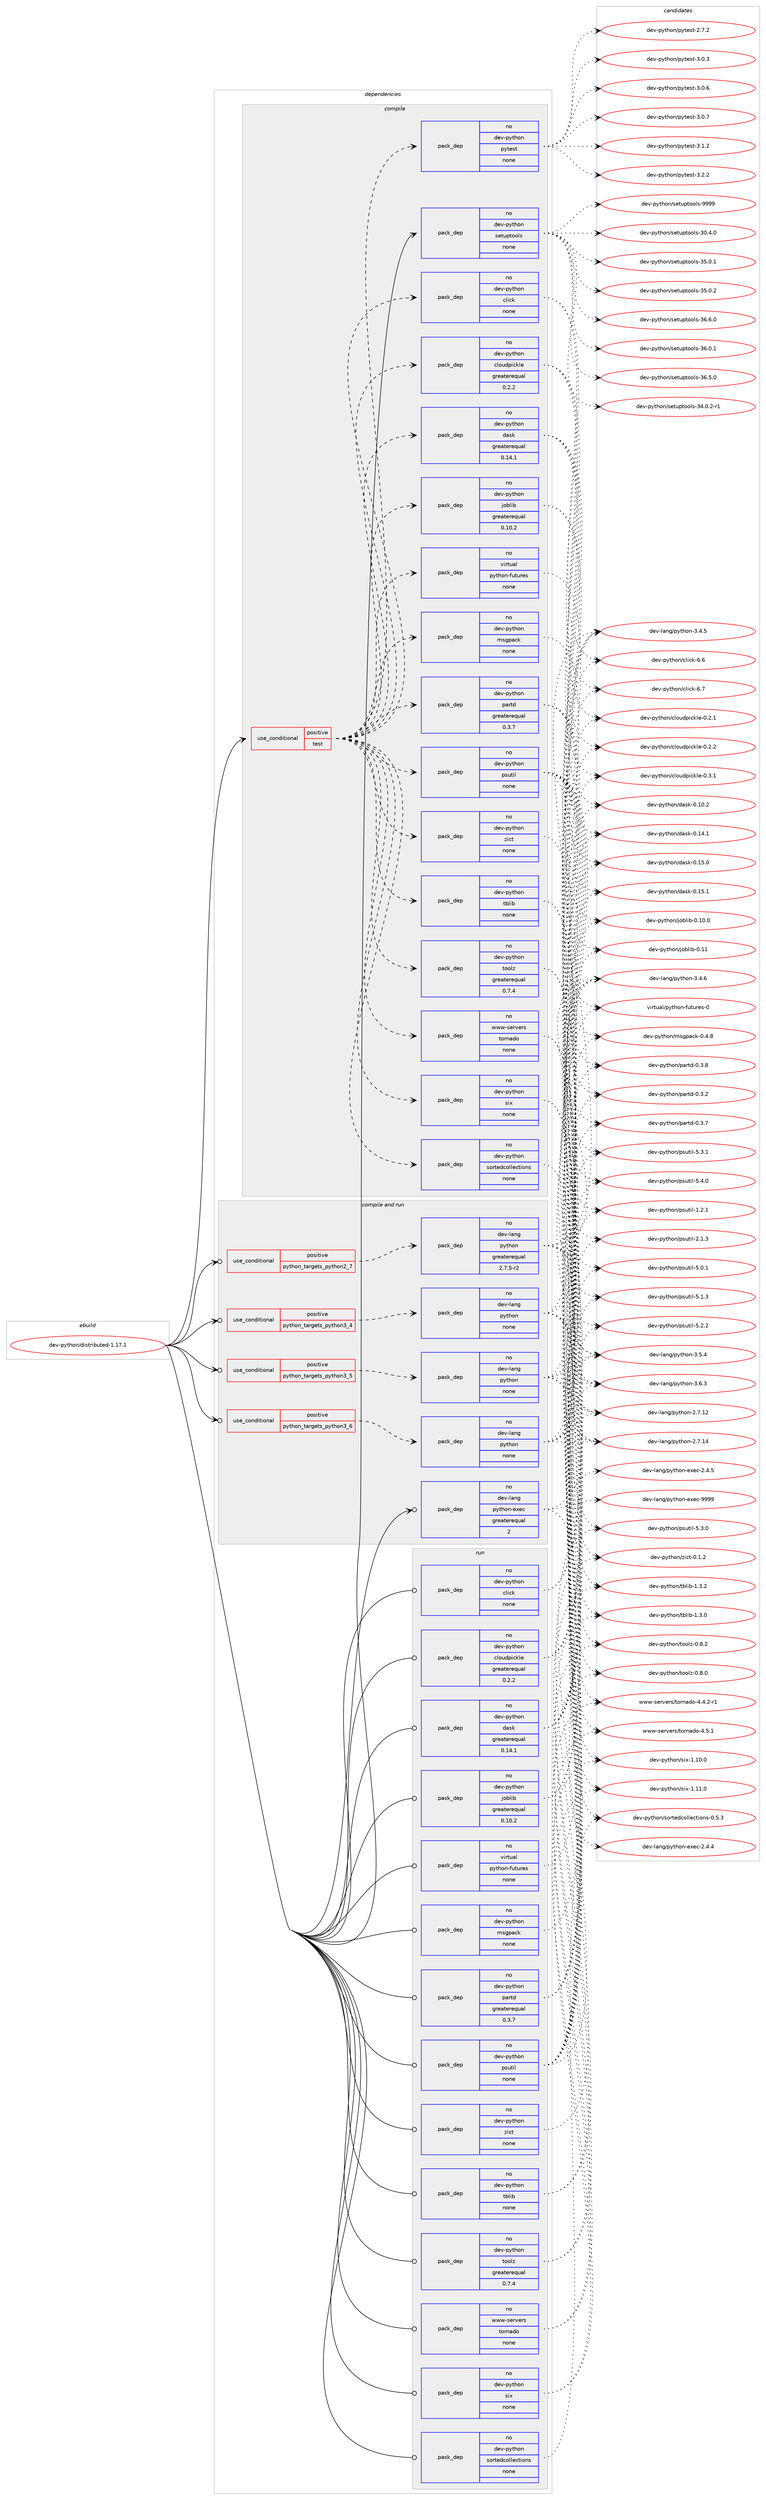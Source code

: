 digraph prolog {

# *************
# Graph options
# *************

newrank=true;
concentrate=true;
compound=true;
graph [rankdir=LR,fontname=Helvetica,fontsize=10,ranksep=1.5];#, ranksep=2.5, nodesep=0.2];
edge  [arrowhead=vee];
node  [fontname=Helvetica,fontsize=10];

# **********
# The ebuild
# **********

subgraph cluster_leftcol {
color=gray;
rank=same;
label=<<i>ebuild</i>>;
id [label="dev-python/distributed-1.17.1", color=red, width=4, href="../dev-python/distributed-1.17.1.svg"];
}

# ****************
# The dependencies
# ****************

subgraph cluster_midcol {
color=gray;
label=<<i>dependencies</i>>;
subgraph cluster_compile {
fillcolor="#eeeeee";
style=filled;
label=<<i>compile</i>>;
subgraph cond31551 {
dependency153278 [label=<<TABLE BORDER="0" CELLBORDER="1" CELLSPACING="0" CELLPADDING="4"><TR><TD ROWSPAN="3" CELLPADDING="10">use_conditional</TD></TR><TR><TD>positive</TD></TR><TR><TD>test</TD></TR></TABLE>>, shape=none, color=red];
subgraph pack117895 {
dependency153279 [label=<<TABLE BORDER="0" CELLBORDER="1" CELLSPACING="0" CELLPADDING="4" WIDTH="220"><TR><TD ROWSPAN="6" CELLPADDING="30">pack_dep</TD></TR><TR><TD WIDTH="110">no</TD></TR><TR><TD>dev-python</TD></TR><TR><TD>click</TD></TR><TR><TD>none</TD></TR><TR><TD></TD></TR></TABLE>>, shape=none, color=blue];
}
dependency153278:e -> dependency153279:w [weight=20,style="dashed",arrowhead="vee"];
subgraph pack117896 {
dependency153280 [label=<<TABLE BORDER="0" CELLBORDER="1" CELLSPACING="0" CELLPADDING="4" WIDTH="220"><TR><TD ROWSPAN="6" CELLPADDING="30">pack_dep</TD></TR><TR><TD WIDTH="110">no</TD></TR><TR><TD>dev-python</TD></TR><TR><TD>cloudpickle</TD></TR><TR><TD>greaterequal</TD></TR><TR><TD>0.2.2</TD></TR></TABLE>>, shape=none, color=blue];
}
dependency153278:e -> dependency153280:w [weight=20,style="dashed",arrowhead="vee"];
subgraph pack117897 {
dependency153281 [label=<<TABLE BORDER="0" CELLBORDER="1" CELLSPACING="0" CELLPADDING="4" WIDTH="220"><TR><TD ROWSPAN="6" CELLPADDING="30">pack_dep</TD></TR><TR><TD WIDTH="110">no</TD></TR><TR><TD>dev-python</TD></TR><TR><TD>dask</TD></TR><TR><TD>greaterequal</TD></TR><TR><TD>0.14.1</TD></TR></TABLE>>, shape=none, color=blue];
}
dependency153278:e -> dependency153281:w [weight=20,style="dashed",arrowhead="vee"];
subgraph pack117898 {
dependency153282 [label=<<TABLE BORDER="0" CELLBORDER="1" CELLSPACING="0" CELLPADDING="4" WIDTH="220"><TR><TD ROWSPAN="6" CELLPADDING="30">pack_dep</TD></TR><TR><TD WIDTH="110">no</TD></TR><TR><TD>dev-python</TD></TR><TR><TD>joblib</TD></TR><TR><TD>greaterequal</TD></TR><TR><TD>0.10.2</TD></TR></TABLE>>, shape=none, color=blue];
}
dependency153278:e -> dependency153282:w [weight=20,style="dashed",arrowhead="vee"];
subgraph pack117899 {
dependency153283 [label=<<TABLE BORDER="0" CELLBORDER="1" CELLSPACING="0" CELLPADDING="4" WIDTH="220"><TR><TD ROWSPAN="6" CELLPADDING="30">pack_dep</TD></TR><TR><TD WIDTH="110">no</TD></TR><TR><TD>dev-python</TD></TR><TR><TD>msgpack</TD></TR><TR><TD>none</TD></TR><TR><TD></TD></TR></TABLE>>, shape=none, color=blue];
}
dependency153278:e -> dependency153283:w [weight=20,style="dashed",arrowhead="vee"];
subgraph pack117900 {
dependency153284 [label=<<TABLE BORDER="0" CELLBORDER="1" CELLSPACING="0" CELLPADDING="4" WIDTH="220"><TR><TD ROWSPAN="6" CELLPADDING="30">pack_dep</TD></TR><TR><TD WIDTH="110">no</TD></TR><TR><TD>dev-python</TD></TR><TR><TD>partd</TD></TR><TR><TD>greaterequal</TD></TR><TR><TD>0.3.7</TD></TR></TABLE>>, shape=none, color=blue];
}
dependency153278:e -> dependency153284:w [weight=20,style="dashed",arrowhead="vee"];
subgraph pack117901 {
dependency153285 [label=<<TABLE BORDER="0" CELLBORDER="1" CELLSPACING="0" CELLPADDING="4" WIDTH="220"><TR><TD ROWSPAN="6" CELLPADDING="30">pack_dep</TD></TR><TR><TD WIDTH="110">no</TD></TR><TR><TD>dev-python</TD></TR><TR><TD>psutil</TD></TR><TR><TD>none</TD></TR><TR><TD></TD></TR></TABLE>>, shape=none, color=blue];
}
dependency153278:e -> dependency153285:w [weight=20,style="dashed",arrowhead="vee"];
subgraph pack117902 {
dependency153286 [label=<<TABLE BORDER="0" CELLBORDER="1" CELLSPACING="0" CELLPADDING="4" WIDTH="220"><TR><TD ROWSPAN="6" CELLPADDING="30">pack_dep</TD></TR><TR><TD WIDTH="110">no</TD></TR><TR><TD>dev-python</TD></TR><TR><TD>six</TD></TR><TR><TD>none</TD></TR><TR><TD></TD></TR></TABLE>>, shape=none, color=blue];
}
dependency153278:e -> dependency153286:w [weight=20,style="dashed",arrowhead="vee"];
subgraph pack117903 {
dependency153287 [label=<<TABLE BORDER="0" CELLBORDER="1" CELLSPACING="0" CELLPADDING="4" WIDTH="220"><TR><TD ROWSPAN="6" CELLPADDING="30">pack_dep</TD></TR><TR><TD WIDTH="110">no</TD></TR><TR><TD>dev-python</TD></TR><TR><TD>sortedcollections</TD></TR><TR><TD>none</TD></TR><TR><TD></TD></TR></TABLE>>, shape=none, color=blue];
}
dependency153278:e -> dependency153287:w [weight=20,style="dashed",arrowhead="vee"];
subgraph pack117904 {
dependency153288 [label=<<TABLE BORDER="0" CELLBORDER="1" CELLSPACING="0" CELLPADDING="4" WIDTH="220"><TR><TD ROWSPAN="6" CELLPADDING="30">pack_dep</TD></TR><TR><TD WIDTH="110">no</TD></TR><TR><TD>dev-python</TD></TR><TR><TD>tblib</TD></TR><TR><TD>none</TD></TR><TR><TD></TD></TR></TABLE>>, shape=none, color=blue];
}
dependency153278:e -> dependency153288:w [weight=20,style="dashed",arrowhead="vee"];
subgraph pack117905 {
dependency153289 [label=<<TABLE BORDER="0" CELLBORDER="1" CELLSPACING="0" CELLPADDING="4" WIDTH="220"><TR><TD ROWSPAN="6" CELLPADDING="30">pack_dep</TD></TR><TR><TD WIDTH="110">no</TD></TR><TR><TD>dev-python</TD></TR><TR><TD>toolz</TD></TR><TR><TD>greaterequal</TD></TR><TR><TD>0.7.4</TD></TR></TABLE>>, shape=none, color=blue];
}
dependency153278:e -> dependency153289:w [weight=20,style="dashed",arrowhead="vee"];
subgraph pack117906 {
dependency153290 [label=<<TABLE BORDER="0" CELLBORDER="1" CELLSPACING="0" CELLPADDING="4" WIDTH="220"><TR><TD ROWSPAN="6" CELLPADDING="30">pack_dep</TD></TR><TR><TD WIDTH="110">no</TD></TR><TR><TD>dev-python</TD></TR><TR><TD>zict</TD></TR><TR><TD>none</TD></TR><TR><TD></TD></TR></TABLE>>, shape=none, color=blue];
}
dependency153278:e -> dependency153290:w [weight=20,style="dashed",arrowhead="vee"];
subgraph pack117907 {
dependency153291 [label=<<TABLE BORDER="0" CELLBORDER="1" CELLSPACING="0" CELLPADDING="4" WIDTH="220"><TR><TD ROWSPAN="6" CELLPADDING="30">pack_dep</TD></TR><TR><TD WIDTH="110">no</TD></TR><TR><TD>www-servers</TD></TR><TR><TD>tornado</TD></TR><TR><TD>none</TD></TR><TR><TD></TD></TR></TABLE>>, shape=none, color=blue];
}
dependency153278:e -> dependency153291:w [weight=20,style="dashed",arrowhead="vee"];
subgraph pack117908 {
dependency153292 [label=<<TABLE BORDER="0" CELLBORDER="1" CELLSPACING="0" CELLPADDING="4" WIDTH="220"><TR><TD ROWSPAN="6" CELLPADDING="30">pack_dep</TD></TR><TR><TD WIDTH="110">no</TD></TR><TR><TD>virtual</TD></TR><TR><TD>python-futures</TD></TR><TR><TD>none</TD></TR><TR><TD></TD></TR></TABLE>>, shape=none, color=blue];
}
dependency153278:e -> dependency153292:w [weight=20,style="dashed",arrowhead="vee"];
subgraph pack117909 {
dependency153293 [label=<<TABLE BORDER="0" CELLBORDER="1" CELLSPACING="0" CELLPADDING="4" WIDTH="220"><TR><TD ROWSPAN="6" CELLPADDING="30">pack_dep</TD></TR><TR><TD WIDTH="110">no</TD></TR><TR><TD>dev-python</TD></TR><TR><TD>pytest</TD></TR><TR><TD>none</TD></TR><TR><TD></TD></TR></TABLE>>, shape=none, color=blue];
}
dependency153278:e -> dependency153293:w [weight=20,style="dashed",arrowhead="vee"];
}
id:e -> dependency153278:w [weight=20,style="solid",arrowhead="vee"];
subgraph pack117910 {
dependency153294 [label=<<TABLE BORDER="0" CELLBORDER="1" CELLSPACING="0" CELLPADDING="4" WIDTH="220"><TR><TD ROWSPAN="6" CELLPADDING="30">pack_dep</TD></TR><TR><TD WIDTH="110">no</TD></TR><TR><TD>dev-python</TD></TR><TR><TD>setuptools</TD></TR><TR><TD>none</TD></TR><TR><TD></TD></TR></TABLE>>, shape=none, color=blue];
}
id:e -> dependency153294:w [weight=20,style="solid",arrowhead="vee"];
}
subgraph cluster_compileandrun {
fillcolor="#eeeeee";
style=filled;
label=<<i>compile and run</i>>;
subgraph cond31552 {
dependency153295 [label=<<TABLE BORDER="0" CELLBORDER="1" CELLSPACING="0" CELLPADDING="4"><TR><TD ROWSPAN="3" CELLPADDING="10">use_conditional</TD></TR><TR><TD>positive</TD></TR><TR><TD>python_targets_python2_7</TD></TR></TABLE>>, shape=none, color=red];
subgraph pack117911 {
dependency153296 [label=<<TABLE BORDER="0" CELLBORDER="1" CELLSPACING="0" CELLPADDING="4" WIDTH="220"><TR><TD ROWSPAN="6" CELLPADDING="30">pack_dep</TD></TR><TR><TD WIDTH="110">no</TD></TR><TR><TD>dev-lang</TD></TR><TR><TD>python</TD></TR><TR><TD>greaterequal</TD></TR><TR><TD>2.7.5-r2</TD></TR></TABLE>>, shape=none, color=blue];
}
dependency153295:e -> dependency153296:w [weight=20,style="dashed",arrowhead="vee"];
}
id:e -> dependency153295:w [weight=20,style="solid",arrowhead="odotvee"];
subgraph cond31553 {
dependency153297 [label=<<TABLE BORDER="0" CELLBORDER="1" CELLSPACING="0" CELLPADDING="4"><TR><TD ROWSPAN="3" CELLPADDING="10">use_conditional</TD></TR><TR><TD>positive</TD></TR><TR><TD>python_targets_python3_4</TD></TR></TABLE>>, shape=none, color=red];
subgraph pack117912 {
dependency153298 [label=<<TABLE BORDER="0" CELLBORDER="1" CELLSPACING="0" CELLPADDING="4" WIDTH="220"><TR><TD ROWSPAN="6" CELLPADDING="30">pack_dep</TD></TR><TR><TD WIDTH="110">no</TD></TR><TR><TD>dev-lang</TD></TR><TR><TD>python</TD></TR><TR><TD>none</TD></TR><TR><TD></TD></TR></TABLE>>, shape=none, color=blue];
}
dependency153297:e -> dependency153298:w [weight=20,style="dashed",arrowhead="vee"];
}
id:e -> dependency153297:w [weight=20,style="solid",arrowhead="odotvee"];
subgraph cond31554 {
dependency153299 [label=<<TABLE BORDER="0" CELLBORDER="1" CELLSPACING="0" CELLPADDING="4"><TR><TD ROWSPAN="3" CELLPADDING="10">use_conditional</TD></TR><TR><TD>positive</TD></TR><TR><TD>python_targets_python3_5</TD></TR></TABLE>>, shape=none, color=red];
subgraph pack117913 {
dependency153300 [label=<<TABLE BORDER="0" CELLBORDER="1" CELLSPACING="0" CELLPADDING="4" WIDTH="220"><TR><TD ROWSPAN="6" CELLPADDING="30">pack_dep</TD></TR><TR><TD WIDTH="110">no</TD></TR><TR><TD>dev-lang</TD></TR><TR><TD>python</TD></TR><TR><TD>none</TD></TR><TR><TD></TD></TR></TABLE>>, shape=none, color=blue];
}
dependency153299:e -> dependency153300:w [weight=20,style="dashed",arrowhead="vee"];
}
id:e -> dependency153299:w [weight=20,style="solid",arrowhead="odotvee"];
subgraph cond31555 {
dependency153301 [label=<<TABLE BORDER="0" CELLBORDER="1" CELLSPACING="0" CELLPADDING="4"><TR><TD ROWSPAN="3" CELLPADDING="10">use_conditional</TD></TR><TR><TD>positive</TD></TR><TR><TD>python_targets_python3_6</TD></TR></TABLE>>, shape=none, color=red];
subgraph pack117914 {
dependency153302 [label=<<TABLE BORDER="0" CELLBORDER="1" CELLSPACING="0" CELLPADDING="4" WIDTH="220"><TR><TD ROWSPAN="6" CELLPADDING="30">pack_dep</TD></TR><TR><TD WIDTH="110">no</TD></TR><TR><TD>dev-lang</TD></TR><TR><TD>python</TD></TR><TR><TD>none</TD></TR><TR><TD></TD></TR></TABLE>>, shape=none, color=blue];
}
dependency153301:e -> dependency153302:w [weight=20,style="dashed",arrowhead="vee"];
}
id:e -> dependency153301:w [weight=20,style="solid",arrowhead="odotvee"];
subgraph pack117915 {
dependency153303 [label=<<TABLE BORDER="0" CELLBORDER="1" CELLSPACING="0" CELLPADDING="4" WIDTH="220"><TR><TD ROWSPAN="6" CELLPADDING="30">pack_dep</TD></TR><TR><TD WIDTH="110">no</TD></TR><TR><TD>dev-lang</TD></TR><TR><TD>python-exec</TD></TR><TR><TD>greaterequal</TD></TR><TR><TD>2</TD></TR></TABLE>>, shape=none, color=blue];
}
id:e -> dependency153303:w [weight=20,style="solid",arrowhead="odotvee"];
}
subgraph cluster_run {
fillcolor="#eeeeee";
style=filled;
label=<<i>run</i>>;
subgraph pack117916 {
dependency153304 [label=<<TABLE BORDER="0" CELLBORDER="1" CELLSPACING="0" CELLPADDING="4" WIDTH="220"><TR><TD ROWSPAN="6" CELLPADDING="30">pack_dep</TD></TR><TR><TD WIDTH="110">no</TD></TR><TR><TD>dev-python</TD></TR><TR><TD>click</TD></TR><TR><TD>none</TD></TR><TR><TD></TD></TR></TABLE>>, shape=none, color=blue];
}
id:e -> dependency153304:w [weight=20,style="solid",arrowhead="odot"];
subgraph pack117917 {
dependency153305 [label=<<TABLE BORDER="0" CELLBORDER="1" CELLSPACING="0" CELLPADDING="4" WIDTH="220"><TR><TD ROWSPAN="6" CELLPADDING="30">pack_dep</TD></TR><TR><TD WIDTH="110">no</TD></TR><TR><TD>dev-python</TD></TR><TR><TD>cloudpickle</TD></TR><TR><TD>greaterequal</TD></TR><TR><TD>0.2.2</TD></TR></TABLE>>, shape=none, color=blue];
}
id:e -> dependency153305:w [weight=20,style="solid",arrowhead="odot"];
subgraph pack117918 {
dependency153306 [label=<<TABLE BORDER="0" CELLBORDER="1" CELLSPACING="0" CELLPADDING="4" WIDTH="220"><TR><TD ROWSPAN="6" CELLPADDING="30">pack_dep</TD></TR><TR><TD WIDTH="110">no</TD></TR><TR><TD>dev-python</TD></TR><TR><TD>dask</TD></TR><TR><TD>greaterequal</TD></TR><TR><TD>0.14.1</TD></TR></TABLE>>, shape=none, color=blue];
}
id:e -> dependency153306:w [weight=20,style="solid",arrowhead="odot"];
subgraph pack117919 {
dependency153307 [label=<<TABLE BORDER="0" CELLBORDER="1" CELLSPACING="0" CELLPADDING="4" WIDTH="220"><TR><TD ROWSPAN="6" CELLPADDING="30">pack_dep</TD></TR><TR><TD WIDTH="110">no</TD></TR><TR><TD>dev-python</TD></TR><TR><TD>joblib</TD></TR><TR><TD>greaterequal</TD></TR><TR><TD>0.10.2</TD></TR></TABLE>>, shape=none, color=blue];
}
id:e -> dependency153307:w [weight=20,style="solid",arrowhead="odot"];
subgraph pack117920 {
dependency153308 [label=<<TABLE BORDER="0" CELLBORDER="1" CELLSPACING="0" CELLPADDING="4" WIDTH="220"><TR><TD ROWSPAN="6" CELLPADDING="30">pack_dep</TD></TR><TR><TD WIDTH="110">no</TD></TR><TR><TD>dev-python</TD></TR><TR><TD>msgpack</TD></TR><TR><TD>none</TD></TR><TR><TD></TD></TR></TABLE>>, shape=none, color=blue];
}
id:e -> dependency153308:w [weight=20,style="solid",arrowhead="odot"];
subgraph pack117921 {
dependency153309 [label=<<TABLE BORDER="0" CELLBORDER="1" CELLSPACING="0" CELLPADDING="4" WIDTH="220"><TR><TD ROWSPAN="6" CELLPADDING="30">pack_dep</TD></TR><TR><TD WIDTH="110">no</TD></TR><TR><TD>dev-python</TD></TR><TR><TD>partd</TD></TR><TR><TD>greaterequal</TD></TR><TR><TD>0.3.7</TD></TR></TABLE>>, shape=none, color=blue];
}
id:e -> dependency153309:w [weight=20,style="solid",arrowhead="odot"];
subgraph pack117922 {
dependency153310 [label=<<TABLE BORDER="0" CELLBORDER="1" CELLSPACING="0" CELLPADDING="4" WIDTH="220"><TR><TD ROWSPAN="6" CELLPADDING="30">pack_dep</TD></TR><TR><TD WIDTH="110">no</TD></TR><TR><TD>dev-python</TD></TR><TR><TD>psutil</TD></TR><TR><TD>none</TD></TR><TR><TD></TD></TR></TABLE>>, shape=none, color=blue];
}
id:e -> dependency153310:w [weight=20,style="solid",arrowhead="odot"];
subgraph pack117923 {
dependency153311 [label=<<TABLE BORDER="0" CELLBORDER="1" CELLSPACING="0" CELLPADDING="4" WIDTH="220"><TR><TD ROWSPAN="6" CELLPADDING="30">pack_dep</TD></TR><TR><TD WIDTH="110">no</TD></TR><TR><TD>dev-python</TD></TR><TR><TD>six</TD></TR><TR><TD>none</TD></TR><TR><TD></TD></TR></TABLE>>, shape=none, color=blue];
}
id:e -> dependency153311:w [weight=20,style="solid",arrowhead="odot"];
subgraph pack117924 {
dependency153312 [label=<<TABLE BORDER="0" CELLBORDER="1" CELLSPACING="0" CELLPADDING="4" WIDTH="220"><TR><TD ROWSPAN="6" CELLPADDING="30">pack_dep</TD></TR><TR><TD WIDTH="110">no</TD></TR><TR><TD>dev-python</TD></TR><TR><TD>sortedcollections</TD></TR><TR><TD>none</TD></TR><TR><TD></TD></TR></TABLE>>, shape=none, color=blue];
}
id:e -> dependency153312:w [weight=20,style="solid",arrowhead="odot"];
subgraph pack117925 {
dependency153313 [label=<<TABLE BORDER="0" CELLBORDER="1" CELLSPACING="0" CELLPADDING="4" WIDTH="220"><TR><TD ROWSPAN="6" CELLPADDING="30">pack_dep</TD></TR><TR><TD WIDTH="110">no</TD></TR><TR><TD>dev-python</TD></TR><TR><TD>tblib</TD></TR><TR><TD>none</TD></TR><TR><TD></TD></TR></TABLE>>, shape=none, color=blue];
}
id:e -> dependency153313:w [weight=20,style="solid",arrowhead="odot"];
subgraph pack117926 {
dependency153314 [label=<<TABLE BORDER="0" CELLBORDER="1" CELLSPACING="0" CELLPADDING="4" WIDTH="220"><TR><TD ROWSPAN="6" CELLPADDING="30">pack_dep</TD></TR><TR><TD WIDTH="110">no</TD></TR><TR><TD>dev-python</TD></TR><TR><TD>toolz</TD></TR><TR><TD>greaterequal</TD></TR><TR><TD>0.7.4</TD></TR></TABLE>>, shape=none, color=blue];
}
id:e -> dependency153314:w [weight=20,style="solid",arrowhead="odot"];
subgraph pack117927 {
dependency153315 [label=<<TABLE BORDER="0" CELLBORDER="1" CELLSPACING="0" CELLPADDING="4" WIDTH="220"><TR><TD ROWSPAN="6" CELLPADDING="30">pack_dep</TD></TR><TR><TD WIDTH="110">no</TD></TR><TR><TD>dev-python</TD></TR><TR><TD>zict</TD></TR><TR><TD>none</TD></TR><TR><TD></TD></TR></TABLE>>, shape=none, color=blue];
}
id:e -> dependency153315:w [weight=20,style="solid",arrowhead="odot"];
subgraph pack117928 {
dependency153316 [label=<<TABLE BORDER="0" CELLBORDER="1" CELLSPACING="0" CELLPADDING="4" WIDTH="220"><TR><TD ROWSPAN="6" CELLPADDING="30">pack_dep</TD></TR><TR><TD WIDTH="110">no</TD></TR><TR><TD>virtual</TD></TR><TR><TD>python-futures</TD></TR><TR><TD>none</TD></TR><TR><TD></TD></TR></TABLE>>, shape=none, color=blue];
}
id:e -> dependency153316:w [weight=20,style="solid",arrowhead="odot"];
subgraph pack117929 {
dependency153317 [label=<<TABLE BORDER="0" CELLBORDER="1" CELLSPACING="0" CELLPADDING="4" WIDTH="220"><TR><TD ROWSPAN="6" CELLPADDING="30">pack_dep</TD></TR><TR><TD WIDTH="110">no</TD></TR><TR><TD>www-servers</TD></TR><TR><TD>tornado</TD></TR><TR><TD>none</TD></TR><TR><TD></TD></TR></TABLE>>, shape=none, color=blue];
}
id:e -> dependency153317:w [weight=20,style="solid",arrowhead="odot"];
}
}

# **************
# The candidates
# **************

subgraph cluster_choices {
rank=same;
color=gray;
label=<<i>candidates</i>>;

subgraph choice117895 {
color=black;
nodesep=1;
choice1001011184511212111610411111047991081059910745544654 [label="dev-python/click-6.6", color=red, width=4,href="../dev-python/click-6.6.svg"];
choice1001011184511212111610411111047991081059910745544655 [label="dev-python/click-6.7", color=red, width=4,href="../dev-python/click-6.7.svg"];
dependency153279:e -> choice1001011184511212111610411111047991081059910745544654:w [style=dotted,weight="100"];
dependency153279:e -> choice1001011184511212111610411111047991081059910745544655:w [style=dotted,weight="100"];
}
subgraph choice117896 {
color=black;
nodesep=1;
choice10010111845112121116104111110479910811111710011210599107108101454846504649 [label="dev-python/cloudpickle-0.2.1", color=red, width=4,href="../dev-python/cloudpickle-0.2.1.svg"];
choice10010111845112121116104111110479910811111710011210599107108101454846504650 [label="dev-python/cloudpickle-0.2.2", color=red, width=4,href="../dev-python/cloudpickle-0.2.2.svg"];
choice10010111845112121116104111110479910811111710011210599107108101454846514649 [label="dev-python/cloudpickle-0.3.1", color=red, width=4,href="../dev-python/cloudpickle-0.3.1.svg"];
dependency153280:e -> choice10010111845112121116104111110479910811111710011210599107108101454846504649:w [style=dotted,weight="100"];
dependency153280:e -> choice10010111845112121116104111110479910811111710011210599107108101454846504650:w [style=dotted,weight="100"];
dependency153280:e -> choice10010111845112121116104111110479910811111710011210599107108101454846514649:w [style=dotted,weight="100"];
}
subgraph choice117897 {
color=black;
nodesep=1;
choice10010111845112121116104111110471009711510745484649484650 [label="dev-python/dask-0.10.2", color=red, width=4,href="../dev-python/dask-0.10.2.svg"];
choice10010111845112121116104111110471009711510745484649524649 [label="dev-python/dask-0.14.1", color=red, width=4,href="../dev-python/dask-0.14.1.svg"];
choice10010111845112121116104111110471009711510745484649534648 [label="dev-python/dask-0.15.0", color=red, width=4,href="../dev-python/dask-0.15.0.svg"];
choice10010111845112121116104111110471009711510745484649534649 [label="dev-python/dask-0.15.1", color=red, width=4,href="../dev-python/dask-0.15.1.svg"];
dependency153281:e -> choice10010111845112121116104111110471009711510745484649484650:w [style=dotted,weight="100"];
dependency153281:e -> choice10010111845112121116104111110471009711510745484649524649:w [style=dotted,weight="100"];
dependency153281:e -> choice10010111845112121116104111110471009711510745484649534648:w [style=dotted,weight="100"];
dependency153281:e -> choice10010111845112121116104111110471009711510745484649534649:w [style=dotted,weight="100"];
}
subgraph choice117898 {
color=black;
nodesep=1;
choice1001011184511212111610411111047106111981081059845484649484648 [label="dev-python/joblib-0.10.0", color=red, width=4,href="../dev-python/joblib-0.10.0.svg"];
choice100101118451121211161041111104710611198108105984548464949 [label="dev-python/joblib-0.11", color=red, width=4,href="../dev-python/joblib-0.11.svg"];
dependency153282:e -> choice1001011184511212111610411111047106111981081059845484649484648:w [style=dotted,weight="100"];
dependency153282:e -> choice100101118451121211161041111104710611198108105984548464949:w [style=dotted,weight="100"];
}
subgraph choice117899 {
color=black;
nodesep=1;
choice10010111845112121116104111110471091151031129799107454846524656 [label="dev-python/msgpack-0.4.8", color=red, width=4,href="../dev-python/msgpack-0.4.8.svg"];
dependency153283:e -> choice10010111845112121116104111110471091151031129799107454846524656:w [style=dotted,weight="100"];
}
subgraph choice117900 {
color=black;
nodesep=1;
choice100101118451121211161041111104711297114116100454846514650 [label="dev-python/partd-0.3.2", color=red, width=4,href="../dev-python/partd-0.3.2.svg"];
choice100101118451121211161041111104711297114116100454846514655 [label="dev-python/partd-0.3.7", color=red, width=4,href="../dev-python/partd-0.3.7.svg"];
choice100101118451121211161041111104711297114116100454846514656 [label="dev-python/partd-0.3.8", color=red, width=4,href="../dev-python/partd-0.3.8.svg"];
dependency153284:e -> choice100101118451121211161041111104711297114116100454846514650:w [style=dotted,weight="100"];
dependency153284:e -> choice100101118451121211161041111104711297114116100454846514655:w [style=dotted,weight="100"];
dependency153284:e -> choice100101118451121211161041111104711297114116100454846514656:w [style=dotted,weight="100"];
}
subgraph choice117901 {
color=black;
nodesep=1;
choice1001011184511212111610411111047112115117116105108454946504649 [label="dev-python/psutil-1.2.1", color=red, width=4,href="../dev-python/psutil-1.2.1.svg"];
choice1001011184511212111610411111047112115117116105108455046494651 [label="dev-python/psutil-2.1.3", color=red, width=4,href="../dev-python/psutil-2.1.3.svg"];
choice1001011184511212111610411111047112115117116105108455346484649 [label="dev-python/psutil-5.0.1", color=red, width=4,href="../dev-python/psutil-5.0.1.svg"];
choice1001011184511212111610411111047112115117116105108455346494651 [label="dev-python/psutil-5.1.3", color=red, width=4,href="../dev-python/psutil-5.1.3.svg"];
choice1001011184511212111610411111047112115117116105108455346504650 [label="dev-python/psutil-5.2.2", color=red, width=4,href="../dev-python/psutil-5.2.2.svg"];
choice1001011184511212111610411111047112115117116105108455346514648 [label="dev-python/psutil-5.3.0", color=red, width=4,href="../dev-python/psutil-5.3.0.svg"];
choice1001011184511212111610411111047112115117116105108455346514649 [label="dev-python/psutil-5.3.1", color=red, width=4,href="../dev-python/psutil-5.3.1.svg"];
choice1001011184511212111610411111047112115117116105108455346524648 [label="dev-python/psutil-5.4.0", color=red, width=4,href="../dev-python/psutil-5.4.0.svg"];
dependency153285:e -> choice1001011184511212111610411111047112115117116105108454946504649:w [style=dotted,weight="100"];
dependency153285:e -> choice1001011184511212111610411111047112115117116105108455046494651:w [style=dotted,weight="100"];
dependency153285:e -> choice1001011184511212111610411111047112115117116105108455346484649:w [style=dotted,weight="100"];
dependency153285:e -> choice1001011184511212111610411111047112115117116105108455346494651:w [style=dotted,weight="100"];
dependency153285:e -> choice1001011184511212111610411111047112115117116105108455346504650:w [style=dotted,weight="100"];
dependency153285:e -> choice1001011184511212111610411111047112115117116105108455346514648:w [style=dotted,weight="100"];
dependency153285:e -> choice1001011184511212111610411111047112115117116105108455346514649:w [style=dotted,weight="100"];
dependency153285:e -> choice1001011184511212111610411111047112115117116105108455346524648:w [style=dotted,weight="100"];
}
subgraph choice117902 {
color=black;
nodesep=1;
choice100101118451121211161041111104711510512045494649484648 [label="dev-python/six-1.10.0", color=red, width=4,href="../dev-python/six-1.10.0.svg"];
choice100101118451121211161041111104711510512045494649494648 [label="dev-python/six-1.11.0", color=red, width=4,href="../dev-python/six-1.11.0.svg"];
dependency153286:e -> choice100101118451121211161041111104711510512045494649484648:w [style=dotted,weight="100"];
dependency153286:e -> choice100101118451121211161041111104711510512045494649494648:w [style=dotted,weight="100"];
}
subgraph choice117903 {
color=black;
nodesep=1;
choice10010111845112121116104111110471151111141161011009911110810810199116105111110115454846534651 [label="dev-python/sortedcollections-0.5.3", color=red, width=4,href="../dev-python/sortedcollections-0.5.3.svg"];
dependency153287:e -> choice10010111845112121116104111110471151111141161011009911110810810199116105111110115454846534651:w [style=dotted,weight="100"];
}
subgraph choice117904 {
color=black;
nodesep=1;
choice10010111845112121116104111110471169810810598454946514648 [label="dev-python/tblib-1.3.0", color=red, width=4,href="../dev-python/tblib-1.3.0.svg"];
choice10010111845112121116104111110471169810810598454946514650 [label="dev-python/tblib-1.3.2", color=red, width=4,href="../dev-python/tblib-1.3.2.svg"];
dependency153288:e -> choice10010111845112121116104111110471169810810598454946514648:w [style=dotted,weight="100"];
dependency153288:e -> choice10010111845112121116104111110471169810810598454946514650:w [style=dotted,weight="100"];
}
subgraph choice117905 {
color=black;
nodesep=1;
choice1001011184511212111610411111047116111111108122454846564648 [label="dev-python/toolz-0.8.0", color=red, width=4,href="../dev-python/toolz-0.8.0.svg"];
choice1001011184511212111610411111047116111111108122454846564650 [label="dev-python/toolz-0.8.2", color=red, width=4,href="../dev-python/toolz-0.8.2.svg"];
dependency153289:e -> choice1001011184511212111610411111047116111111108122454846564648:w [style=dotted,weight="100"];
dependency153289:e -> choice1001011184511212111610411111047116111111108122454846564650:w [style=dotted,weight="100"];
}
subgraph choice117906 {
color=black;
nodesep=1;
choice100101118451121211161041111104712210599116454846494650 [label="dev-python/zict-0.1.2", color=red, width=4,href="../dev-python/zict-0.1.2.svg"];
dependency153290:e -> choice100101118451121211161041111104712210599116454846494650:w [style=dotted,weight="100"];
}
subgraph choice117907 {
color=black;
nodesep=1;
choice1191191194511510111411810111411547116111114110971001114552465246504511449 [label="www-servers/tornado-4.4.2-r1", color=red, width=4,href="../www-servers/tornado-4.4.2-r1.svg"];
choice119119119451151011141181011141154711611111411097100111455246534649 [label="www-servers/tornado-4.5.1", color=red, width=4,href="../www-servers/tornado-4.5.1.svg"];
dependency153291:e -> choice1191191194511510111411810111411547116111114110971001114552465246504511449:w [style=dotted,weight="100"];
dependency153291:e -> choice119119119451151011141181011141154711611111411097100111455246534649:w [style=dotted,weight="100"];
}
subgraph choice117908 {
color=black;
nodesep=1;
choice1181051141161179710847112121116104111110451021171161171141011154548 [label="virtual/python-futures-0", color=red, width=4,href="../virtual/python-futures-0.svg"];
dependency153292:e -> choice1181051141161179710847112121116104111110451021171161171141011154548:w [style=dotted,weight="100"];
}
subgraph choice117909 {
color=black;
nodesep=1;
choice1001011184511212111610411111047112121116101115116455046554650 [label="dev-python/pytest-2.7.2", color=red, width=4,href="../dev-python/pytest-2.7.2.svg"];
choice1001011184511212111610411111047112121116101115116455146484651 [label="dev-python/pytest-3.0.3", color=red, width=4,href="../dev-python/pytest-3.0.3.svg"];
choice1001011184511212111610411111047112121116101115116455146484654 [label="dev-python/pytest-3.0.6", color=red, width=4,href="../dev-python/pytest-3.0.6.svg"];
choice1001011184511212111610411111047112121116101115116455146484655 [label="dev-python/pytest-3.0.7", color=red, width=4,href="../dev-python/pytest-3.0.7.svg"];
choice1001011184511212111610411111047112121116101115116455146494650 [label="dev-python/pytest-3.1.2", color=red, width=4,href="../dev-python/pytest-3.1.2.svg"];
choice1001011184511212111610411111047112121116101115116455146504650 [label="dev-python/pytest-3.2.2", color=red, width=4,href="../dev-python/pytest-3.2.2.svg"];
dependency153293:e -> choice1001011184511212111610411111047112121116101115116455046554650:w [style=dotted,weight="100"];
dependency153293:e -> choice1001011184511212111610411111047112121116101115116455146484651:w [style=dotted,weight="100"];
dependency153293:e -> choice1001011184511212111610411111047112121116101115116455146484654:w [style=dotted,weight="100"];
dependency153293:e -> choice1001011184511212111610411111047112121116101115116455146484655:w [style=dotted,weight="100"];
dependency153293:e -> choice1001011184511212111610411111047112121116101115116455146494650:w [style=dotted,weight="100"];
dependency153293:e -> choice1001011184511212111610411111047112121116101115116455146504650:w [style=dotted,weight="100"];
}
subgraph choice117910 {
color=black;
nodesep=1;
choice100101118451121211161041111104711510111611711211611111110811545514846524648 [label="dev-python/setuptools-30.4.0", color=red, width=4,href="../dev-python/setuptools-30.4.0.svg"];
choice1001011184511212111610411111047115101116117112116111111108115455152464846504511449 [label="dev-python/setuptools-34.0.2-r1", color=red, width=4,href="../dev-python/setuptools-34.0.2-r1.svg"];
choice100101118451121211161041111104711510111611711211611111110811545515346484649 [label="dev-python/setuptools-35.0.1", color=red, width=4,href="../dev-python/setuptools-35.0.1.svg"];
choice100101118451121211161041111104711510111611711211611111110811545515346484650 [label="dev-python/setuptools-35.0.2", color=red, width=4,href="../dev-python/setuptools-35.0.2.svg"];
choice100101118451121211161041111104711510111611711211611111110811545515446484649 [label="dev-python/setuptools-36.0.1", color=red, width=4,href="../dev-python/setuptools-36.0.1.svg"];
choice100101118451121211161041111104711510111611711211611111110811545515446534648 [label="dev-python/setuptools-36.5.0", color=red, width=4,href="../dev-python/setuptools-36.5.0.svg"];
choice100101118451121211161041111104711510111611711211611111110811545515446544648 [label="dev-python/setuptools-36.6.0", color=red, width=4,href="../dev-python/setuptools-36.6.0.svg"];
choice10010111845112121116104111110471151011161171121161111111081154557575757 [label="dev-python/setuptools-9999", color=red, width=4,href="../dev-python/setuptools-9999.svg"];
dependency153294:e -> choice100101118451121211161041111104711510111611711211611111110811545514846524648:w [style=dotted,weight="100"];
dependency153294:e -> choice1001011184511212111610411111047115101116117112116111111108115455152464846504511449:w [style=dotted,weight="100"];
dependency153294:e -> choice100101118451121211161041111104711510111611711211611111110811545515346484649:w [style=dotted,weight="100"];
dependency153294:e -> choice100101118451121211161041111104711510111611711211611111110811545515346484650:w [style=dotted,weight="100"];
dependency153294:e -> choice100101118451121211161041111104711510111611711211611111110811545515446484649:w [style=dotted,weight="100"];
dependency153294:e -> choice100101118451121211161041111104711510111611711211611111110811545515446534648:w [style=dotted,weight="100"];
dependency153294:e -> choice100101118451121211161041111104711510111611711211611111110811545515446544648:w [style=dotted,weight="100"];
dependency153294:e -> choice10010111845112121116104111110471151011161171121161111111081154557575757:w [style=dotted,weight="100"];
}
subgraph choice117911 {
color=black;
nodesep=1;
choice10010111845108971101034711212111610411111045504655464950 [label="dev-lang/python-2.7.12", color=red, width=4,href="../dev-lang/python-2.7.12.svg"];
choice10010111845108971101034711212111610411111045504655464952 [label="dev-lang/python-2.7.14", color=red, width=4,href="../dev-lang/python-2.7.14.svg"];
choice100101118451089711010347112121116104111110455146524653 [label="dev-lang/python-3.4.5", color=red, width=4,href="../dev-lang/python-3.4.5.svg"];
choice100101118451089711010347112121116104111110455146524654 [label="dev-lang/python-3.4.6", color=red, width=4,href="../dev-lang/python-3.4.6.svg"];
choice100101118451089711010347112121116104111110455146534652 [label="dev-lang/python-3.5.4", color=red, width=4,href="../dev-lang/python-3.5.4.svg"];
choice100101118451089711010347112121116104111110455146544651 [label="dev-lang/python-3.6.3", color=red, width=4,href="../dev-lang/python-3.6.3.svg"];
dependency153296:e -> choice10010111845108971101034711212111610411111045504655464950:w [style=dotted,weight="100"];
dependency153296:e -> choice10010111845108971101034711212111610411111045504655464952:w [style=dotted,weight="100"];
dependency153296:e -> choice100101118451089711010347112121116104111110455146524653:w [style=dotted,weight="100"];
dependency153296:e -> choice100101118451089711010347112121116104111110455146524654:w [style=dotted,weight="100"];
dependency153296:e -> choice100101118451089711010347112121116104111110455146534652:w [style=dotted,weight="100"];
dependency153296:e -> choice100101118451089711010347112121116104111110455146544651:w [style=dotted,weight="100"];
}
subgraph choice117912 {
color=black;
nodesep=1;
choice10010111845108971101034711212111610411111045504655464950 [label="dev-lang/python-2.7.12", color=red, width=4,href="../dev-lang/python-2.7.12.svg"];
choice10010111845108971101034711212111610411111045504655464952 [label="dev-lang/python-2.7.14", color=red, width=4,href="../dev-lang/python-2.7.14.svg"];
choice100101118451089711010347112121116104111110455146524653 [label="dev-lang/python-3.4.5", color=red, width=4,href="../dev-lang/python-3.4.5.svg"];
choice100101118451089711010347112121116104111110455146524654 [label="dev-lang/python-3.4.6", color=red, width=4,href="../dev-lang/python-3.4.6.svg"];
choice100101118451089711010347112121116104111110455146534652 [label="dev-lang/python-3.5.4", color=red, width=4,href="../dev-lang/python-3.5.4.svg"];
choice100101118451089711010347112121116104111110455146544651 [label="dev-lang/python-3.6.3", color=red, width=4,href="../dev-lang/python-3.6.3.svg"];
dependency153298:e -> choice10010111845108971101034711212111610411111045504655464950:w [style=dotted,weight="100"];
dependency153298:e -> choice10010111845108971101034711212111610411111045504655464952:w [style=dotted,weight="100"];
dependency153298:e -> choice100101118451089711010347112121116104111110455146524653:w [style=dotted,weight="100"];
dependency153298:e -> choice100101118451089711010347112121116104111110455146524654:w [style=dotted,weight="100"];
dependency153298:e -> choice100101118451089711010347112121116104111110455146534652:w [style=dotted,weight="100"];
dependency153298:e -> choice100101118451089711010347112121116104111110455146544651:w [style=dotted,weight="100"];
}
subgraph choice117913 {
color=black;
nodesep=1;
choice10010111845108971101034711212111610411111045504655464950 [label="dev-lang/python-2.7.12", color=red, width=4,href="../dev-lang/python-2.7.12.svg"];
choice10010111845108971101034711212111610411111045504655464952 [label="dev-lang/python-2.7.14", color=red, width=4,href="../dev-lang/python-2.7.14.svg"];
choice100101118451089711010347112121116104111110455146524653 [label="dev-lang/python-3.4.5", color=red, width=4,href="../dev-lang/python-3.4.5.svg"];
choice100101118451089711010347112121116104111110455146524654 [label="dev-lang/python-3.4.6", color=red, width=4,href="../dev-lang/python-3.4.6.svg"];
choice100101118451089711010347112121116104111110455146534652 [label="dev-lang/python-3.5.4", color=red, width=4,href="../dev-lang/python-3.5.4.svg"];
choice100101118451089711010347112121116104111110455146544651 [label="dev-lang/python-3.6.3", color=red, width=4,href="../dev-lang/python-3.6.3.svg"];
dependency153300:e -> choice10010111845108971101034711212111610411111045504655464950:w [style=dotted,weight="100"];
dependency153300:e -> choice10010111845108971101034711212111610411111045504655464952:w [style=dotted,weight="100"];
dependency153300:e -> choice100101118451089711010347112121116104111110455146524653:w [style=dotted,weight="100"];
dependency153300:e -> choice100101118451089711010347112121116104111110455146524654:w [style=dotted,weight="100"];
dependency153300:e -> choice100101118451089711010347112121116104111110455146534652:w [style=dotted,weight="100"];
dependency153300:e -> choice100101118451089711010347112121116104111110455146544651:w [style=dotted,weight="100"];
}
subgraph choice117914 {
color=black;
nodesep=1;
choice10010111845108971101034711212111610411111045504655464950 [label="dev-lang/python-2.7.12", color=red, width=4,href="../dev-lang/python-2.7.12.svg"];
choice10010111845108971101034711212111610411111045504655464952 [label="dev-lang/python-2.7.14", color=red, width=4,href="../dev-lang/python-2.7.14.svg"];
choice100101118451089711010347112121116104111110455146524653 [label="dev-lang/python-3.4.5", color=red, width=4,href="../dev-lang/python-3.4.5.svg"];
choice100101118451089711010347112121116104111110455146524654 [label="dev-lang/python-3.4.6", color=red, width=4,href="../dev-lang/python-3.4.6.svg"];
choice100101118451089711010347112121116104111110455146534652 [label="dev-lang/python-3.5.4", color=red, width=4,href="../dev-lang/python-3.5.4.svg"];
choice100101118451089711010347112121116104111110455146544651 [label="dev-lang/python-3.6.3", color=red, width=4,href="../dev-lang/python-3.6.3.svg"];
dependency153302:e -> choice10010111845108971101034711212111610411111045504655464950:w [style=dotted,weight="100"];
dependency153302:e -> choice10010111845108971101034711212111610411111045504655464952:w [style=dotted,weight="100"];
dependency153302:e -> choice100101118451089711010347112121116104111110455146524653:w [style=dotted,weight="100"];
dependency153302:e -> choice100101118451089711010347112121116104111110455146524654:w [style=dotted,weight="100"];
dependency153302:e -> choice100101118451089711010347112121116104111110455146534652:w [style=dotted,weight="100"];
dependency153302:e -> choice100101118451089711010347112121116104111110455146544651:w [style=dotted,weight="100"];
}
subgraph choice117915 {
color=black;
nodesep=1;
choice1001011184510897110103471121211161041111104510112010199455046524652 [label="dev-lang/python-exec-2.4.4", color=red, width=4,href="../dev-lang/python-exec-2.4.4.svg"];
choice1001011184510897110103471121211161041111104510112010199455046524653 [label="dev-lang/python-exec-2.4.5", color=red, width=4,href="../dev-lang/python-exec-2.4.5.svg"];
choice10010111845108971101034711212111610411111045101120101994557575757 [label="dev-lang/python-exec-9999", color=red, width=4,href="../dev-lang/python-exec-9999.svg"];
dependency153303:e -> choice1001011184510897110103471121211161041111104510112010199455046524652:w [style=dotted,weight="100"];
dependency153303:e -> choice1001011184510897110103471121211161041111104510112010199455046524653:w [style=dotted,weight="100"];
dependency153303:e -> choice10010111845108971101034711212111610411111045101120101994557575757:w [style=dotted,weight="100"];
}
subgraph choice117916 {
color=black;
nodesep=1;
choice1001011184511212111610411111047991081059910745544654 [label="dev-python/click-6.6", color=red, width=4,href="../dev-python/click-6.6.svg"];
choice1001011184511212111610411111047991081059910745544655 [label="dev-python/click-6.7", color=red, width=4,href="../dev-python/click-6.7.svg"];
dependency153304:e -> choice1001011184511212111610411111047991081059910745544654:w [style=dotted,weight="100"];
dependency153304:e -> choice1001011184511212111610411111047991081059910745544655:w [style=dotted,weight="100"];
}
subgraph choice117917 {
color=black;
nodesep=1;
choice10010111845112121116104111110479910811111710011210599107108101454846504649 [label="dev-python/cloudpickle-0.2.1", color=red, width=4,href="../dev-python/cloudpickle-0.2.1.svg"];
choice10010111845112121116104111110479910811111710011210599107108101454846504650 [label="dev-python/cloudpickle-0.2.2", color=red, width=4,href="../dev-python/cloudpickle-0.2.2.svg"];
choice10010111845112121116104111110479910811111710011210599107108101454846514649 [label="dev-python/cloudpickle-0.3.1", color=red, width=4,href="../dev-python/cloudpickle-0.3.1.svg"];
dependency153305:e -> choice10010111845112121116104111110479910811111710011210599107108101454846504649:w [style=dotted,weight="100"];
dependency153305:e -> choice10010111845112121116104111110479910811111710011210599107108101454846504650:w [style=dotted,weight="100"];
dependency153305:e -> choice10010111845112121116104111110479910811111710011210599107108101454846514649:w [style=dotted,weight="100"];
}
subgraph choice117918 {
color=black;
nodesep=1;
choice10010111845112121116104111110471009711510745484649484650 [label="dev-python/dask-0.10.2", color=red, width=4,href="../dev-python/dask-0.10.2.svg"];
choice10010111845112121116104111110471009711510745484649524649 [label="dev-python/dask-0.14.1", color=red, width=4,href="../dev-python/dask-0.14.1.svg"];
choice10010111845112121116104111110471009711510745484649534648 [label="dev-python/dask-0.15.0", color=red, width=4,href="../dev-python/dask-0.15.0.svg"];
choice10010111845112121116104111110471009711510745484649534649 [label="dev-python/dask-0.15.1", color=red, width=4,href="../dev-python/dask-0.15.1.svg"];
dependency153306:e -> choice10010111845112121116104111110471009711510745484649484650:w [style=dotted,weight="100"];
dependency153306:e -> choice10010111845112121116104111110471009711510745484649524649:w [style=dotted,weight="100"];
dependency153306:e -> choice10010111845112121116104111110471009711510745484649534648:w [style=dotted,weight="100"];
dependency153306:e -> choice10010111845112121116104111110471009711510745484649534649:w [style=dotted,weight="100"];
}
subgraph choice117919 {
color=black;
nodesep=1;
choice1001011184511212111610411111047106111981081059845484649484648 [label="dev-python/joblib-0.10.0", color=red, width=4,href="../dev-python/joblib-0.10.0.svg"];
choice100101118451121211161041111104710611198108105984548464949 [label="dev-python/joblib-0.11", color=red, width=4,href="../dev-python/joblib-0.11.svg"];
dependency153307:e -> choice1001011184511212111610411111047106111981081059845484649484648:w [style=dotted,weight="100"];
dependency153307:e -> choice100101118451121211161041111104710611198108105984548464949:w [style=dotted,weight="100"];
}
subgraph choice117920 {
color=black;
nodesep=1;
choice10010111845112121116104111110471091151031129799107454846524656 [label="dev-python/msgpack-0.4.8", color=red, width=4,href="../dev-python/msgpack-0.4.8.svg"];
dependency153308:e -> choice10010111845112121116104111110471091151031129799107454846524656:w [style=dotted,weight="100"];
}
subgraph choice117921 {
color=black;
nodesep=1;
choice100101118451121211161041111104711297114116100454846514650 [label="dev-python/partd-0.3.2", color=red, width=4,href="../dev-python/partd-0.3.2.svg"];
choice100101118451121211161041111104711297114116100454846514655 [label="dev-python/partd-0.3.7", color=red, width=4,href="../dev-python/partd-0.3.7.svg"];
choice100101118451121211161041111104711297114116100454846514656 [label="dev-python/partd-0.3.8", color=red, width=4,href="../dev-python/partd-0.3.8.svg"];
dependency153309:e -> choice100101118451121211161041111104711297114116100454846514650:w [style=dotted,weight="100"];
dependency153309:e -> choice100101118451121211161041111104711297114116100454846514655:w [style=dotted,weight="100"];
dependency153309:e -> choice100101118451121211161041111104711297114116100454846514656:w [style=dotted,weight="100"];
}
subgraph choice117922 {
color=black;
nodesep=1;
choice1001011184511212111610411111047112115117116105108454946504649 [label="dev-python/psutil-1.2.1", color=red, width=4,href="../dev-python/psutil-1.2.1.svg"];
choice1001011184511212111610411111047112115117116105108455046494651 [label="dev-python/psutil-2.1.3", color=red, width=4,href="../dev-python/psutil-2.1.3.svg"];
choice1001011184511212111610411111047112115117116105108455346484649 [label="dev-python/psutil-5.0.1", color=red, width=4,href="../dev-python/psutil-5.0.1.svg"];
choice1001011184511212111610411111047112115117116105108455346494651 [label="dev-python/psutil-5.1.3", color=red, width=4,href="../dev-python/psutil-5.1.3.svg"];
choice1001011184511212111610411111047112115117116105108455346504650 [label="dev-python/psutil-5.2.2", color=red, width=4,href="../dev-python/psutil-5.2.2.svg"];
choice1001011184511212111610411111047112115117116105108455346514648 [label="dev-python/psutil-5.3.0", color=red, width=4,href="../dev-python/psutil-5.3.0.svg"];
choice1001011184511212111610411111047112115117116105108455346514649 [label="dev-python/psutil-5.3.1", color=red, width=4,href="../dev-python/psutil-5.3.1.svg"];
choice1001011184511212111610411111047112115117116105108455346524648 [label="dev-python/psutil-5.4.0", color=red, width=4,href="../dev-python/psutil-5.4.0.svg"];
dependency153310:e -> choice1001011184511212111610411111047112115117116105108454946504649:w [style=dotted,weight="100"];
dependency153310:e -> choice1001011184511212111610411111047112115117116105108455046494651:w [style=dotted,weight="100"];
dependency153310:e -> choice1001011184511212111610411111047112115117116105108455346484649:w [style=dotted,weight="100"];
dependency153310:e -> choice1001011184511212111610411111047112115117116105108455346494651:w [style=dotted,weight="100"];
dependency153310:e -> choice1001011184511212111610411111047112115117116105108455346504650:w [style=dotted,weight="100"];
dependency153310:e -> choice1001011184511212111610411111047112115117116105108455346514648:w [style=dotted,weight="100"];
dependency153310:e -> choice1001011184511212111610411111047112115117116105108455346514649:w [style=dotted,weight="100"];
dependency153310:e -> choice1001011184511212111610411111047112115117116105108455346524648:w [style=dotted,weight="100"];
}
subgraph choice117923 {
color=black;
nodesep=1;
choice100101118451121211161041111104711510512045494649484648 [label="dev-python/six-1.10.0", color=red, width=4,href="../dev-python/six-1.10.0.svg"];
choice100101118451121211161041111104711510512045494649494648 [label="dev-python/six-1.11.0", color=red, width=4,href="../dev-python/six-1.11.0.svg"];
dependency153311:e -> choice100101118451121211161041111104711510512045494649484648:w [style=dotted,weight="100"];
dependency153311:e -> choice100101118451121211161041111104711510512045494649494648:w [style=dotted,weight="100"];
}
subgraph choice117924 {
color=black;
nodesep=1;
choice10010111845112121116104111110471151111141161011009911110810810199116105111110115454846534651 [label="dev-python/sortedcollections-0.5.3", color=red, width=4,href="../dev-python/sortedcollections-0.5.3.svg"];
dependency153312:e -> choice10010111845112121116104111110471151111141161011009911110810810199116105111110115454846534651:w [style=dotted,weight="100"];
}
subgraph choice117925 {
color=black;
nodesep=1;
choice10010111845112121116104111110471169810810598454946514648 [label="dev-python/tblib-1.3.0", color=red, width=4,href="../dev-python/tblib-1.3.0.svg"];
choice10010111845112121116104111110471169810810598454946514650 [label="dev-python/tblib-1.3.2", color=red, width=4,href="../dev-python/tblib-1.3.2.svg"];
dependency153313:e -> choice10010111845112121116104111110471169810810598454946514648:w [style=dotted,weight="100"];
dependency153313:e -> choice10010111845112121116104111110471169810810598454946514650:w [style=dotted,weight="100"];
}
subgraph choice117926 {
color=black;
nodesep=1;
choice1001011184511212111610411111047116111111108122454846564648 [label="dev-python/toolz-0.8.0", color=red, width=4,href="../dev-python/toolz-0.8.0.svg"];
choice1001011184511212111610411111047116111111108122454846564650 [label="dev-python/toolz-0.8.2", color=red, width=4,href="../dev-python/toolz-0.8.2.svg"];
dependency153314:e -> choice1001011184511212111610411111047116111111108122454846564648:w [style=dotted,weight="100"];
dependency153314:e -> choice1001011184511212111610411111047116111111108122454846564650:w [style=dotted,weight="100"];
}
subgraph choice117927 {
color=black;
nodesep=1;
choice100101118451121211161041111104712210599116454846494650 [label="dev-python/zict-0.1.2", color=red, width=4,href="../dev-python/zict-0.1.2.svg"];
dependency153315:e -> choice100101118451121211161041111104712210599116454846494650:w [style=dotted,weight="100"];
}
subgraph choice117928 {
color=black;
nodesep=1;
choice1181051141161179710847112121116104111110451021171161171141011154548 [label="virtual/python-futures-0", color=red, width=4,href="../virtual/python-futures-0.svg"];
dependency153316:e -> choice1181051141161179710847112121116104111110451021171161171141011154548:w [style=dotted,weight="100"];
}
subgraph choice117929 {
color=black;
nodesep=1;
choice1191191194511510111411810111411547116111114110971001114552465246504511449 [label="www-servers/tornado-4.4.2-r1", color=red, width=4,href="../www-servers/tornado-4.4.2-r1.svg"];
choice119119119451151011141181011141154711611111411097100111455246534649 [label="www-servers/tornado-4.5.1", color=red, width=4,href="../www-servers/tornado-4.5.1.svg"];
dependency153317:e -> choice1191191194511510111411810111411547116111114110971001114552465246504511449:w [style=dotted,weight="100"];
dependency153317:e -> choice119119119451151011141181011141154711611111411097100111455246534649:w [style=dotted,weight="100"];
}
}

}
